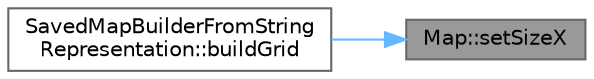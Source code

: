 digraph "Map::setSizeX"
{
 // LATEX_PDF_SIZE
  bgcolor="transparent";
  edge [fontname=Helvetica,fontsize=10,labelfontname=Helvetica,labelfontsize=10];
  node [fontname=Helvetica,fontsize=10,shape=box,height=0.2,width=0.4];
  rankdir="RL";
  Node1 [id="Node000001",label="Map::setSizeX",height=0.2,width=0.4,color="gray40", fillcolor="grey60", style="filled", fontcolor="black",tooltip="Setter for the size of the X-axis."];
  Node1 -> Node2 [id="edge1_Node000001_Node000002",dir="back",color="steelblue1",style="solid",tooltip=" "];
  Node2 [id="Node000002",label="SavedMapBuilderFromString\lRepresentation::buildGrid",height=0.2,width=0.4,color="grey40", fillcolor="white", style="filled",URL="$class_saved_map_builder_from_string_representation.html#ac962e779a424151518a2f133815800b6",tooltip="Builds the grid of the map."];
}
